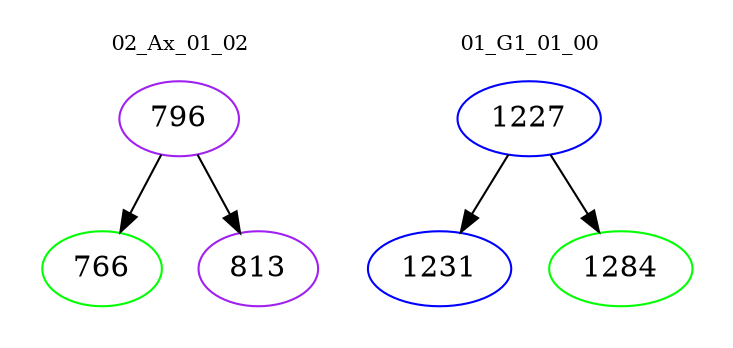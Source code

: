 digraph{
subgraph cluster_0 {
color = white
label = "02_Ax_01_02";
fontsize=10;
T0_796 [label="796", color="purple"]
T0_796 -> T0_766 [color="black"]
T0_766 [label="766", color="green"]
T0_796 -> T0_813 [color="black"]
T0_813 [label="813", color="purple"]
}
subgraph cluster_1 {
color = white
label = "01_G1_01_00";
fontsize=10;
T1_1227 [label="1227", color="blue"]
T1_1227 -> T1_1231 [color="black"]
T1_1231 [label="1231", color="blue"]
T1_1227 -> T1_1284 [color="black"]
T1_1284 [label="1284", color="green"]
}
}
